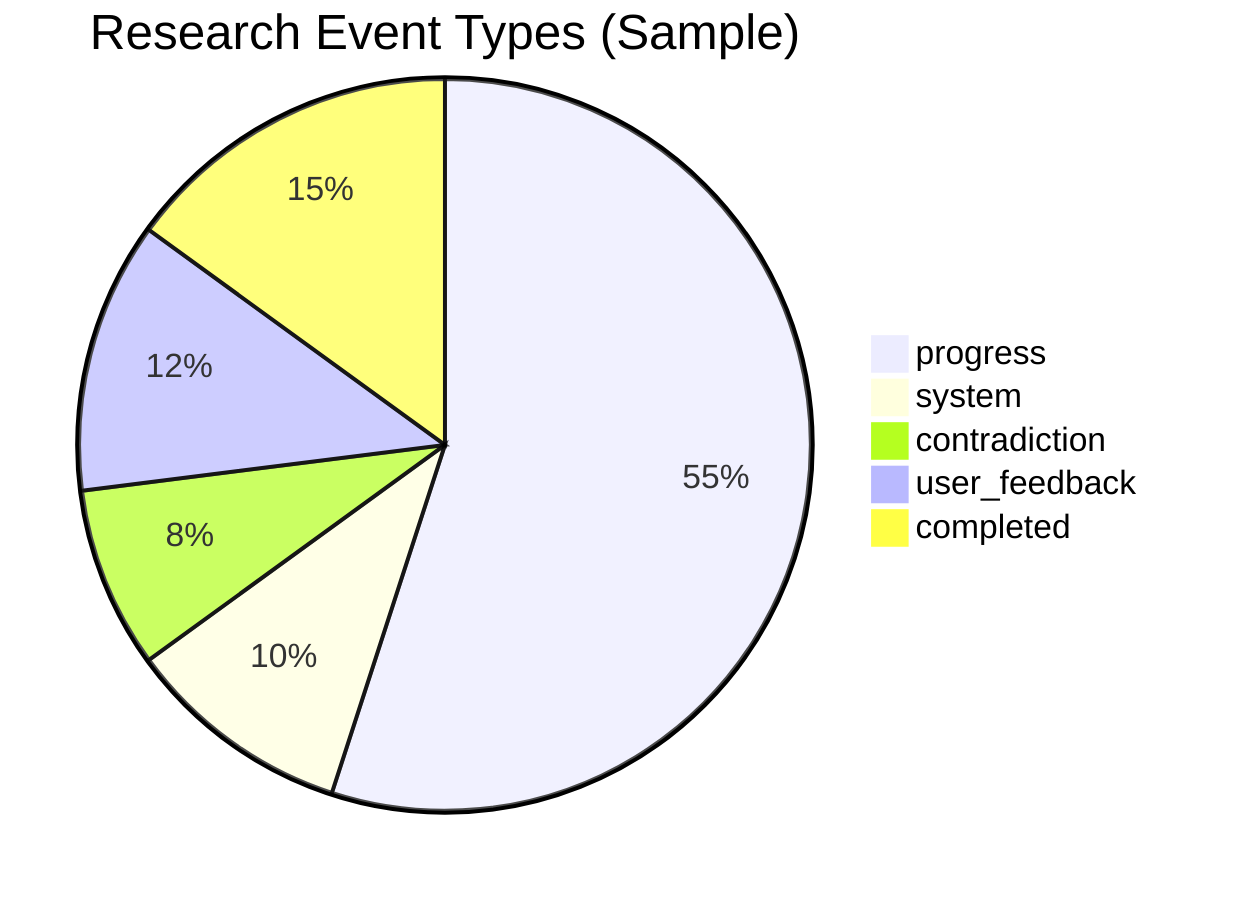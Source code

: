 pie title Research Event Types (Sample)
  "progress" : 55
  "system" : 10
  "contradiction" : 8
  "user_feedback" : 12
  "completed" : 15